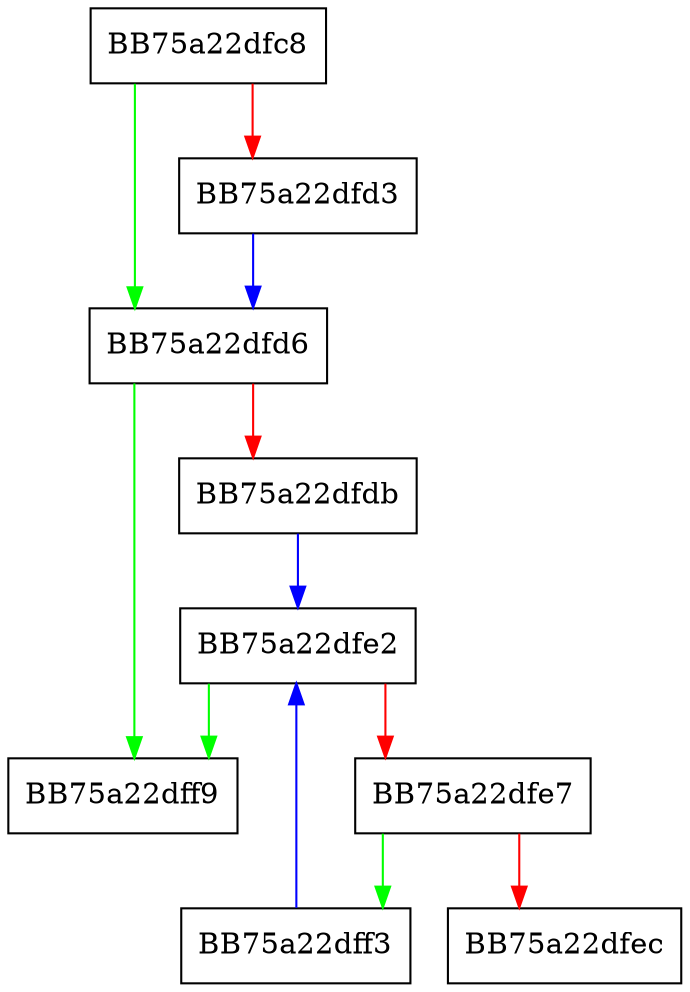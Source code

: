 digraph find_first_not_of {
  node [shape="box"];
  graph [splines=ortho];
  BB75a22dfc8 -> BB75a22dfd6 [color="green"];
  BB75a22dfc8 -> BB75a22dfd3 [color="red"];
  BB75a22dfd3 -> BB75a22dfd6 [color="blue"];
  BB75a22dfd6 -> BB75a22dff9 [color="green"];
  BB75a22dfd6 -> BB75a22dfdb [color="red"];
  BB75a22dfdb -> BB75a22dfe2 [color="blue"];
  BB75a22dfe2 -> BB75a22dff9 [color="green"];
  BB75a22dfe2 -> BB75a22dfe7 [color="red"];
  BB75a22dfe7 -> BB75a22dff3 [color="green"];
  BB75a22dfe7 -> BB75a22dfec [color="red"];
  BB75a22dff3 -> BB75a22dfe2 [color="blue"];
}